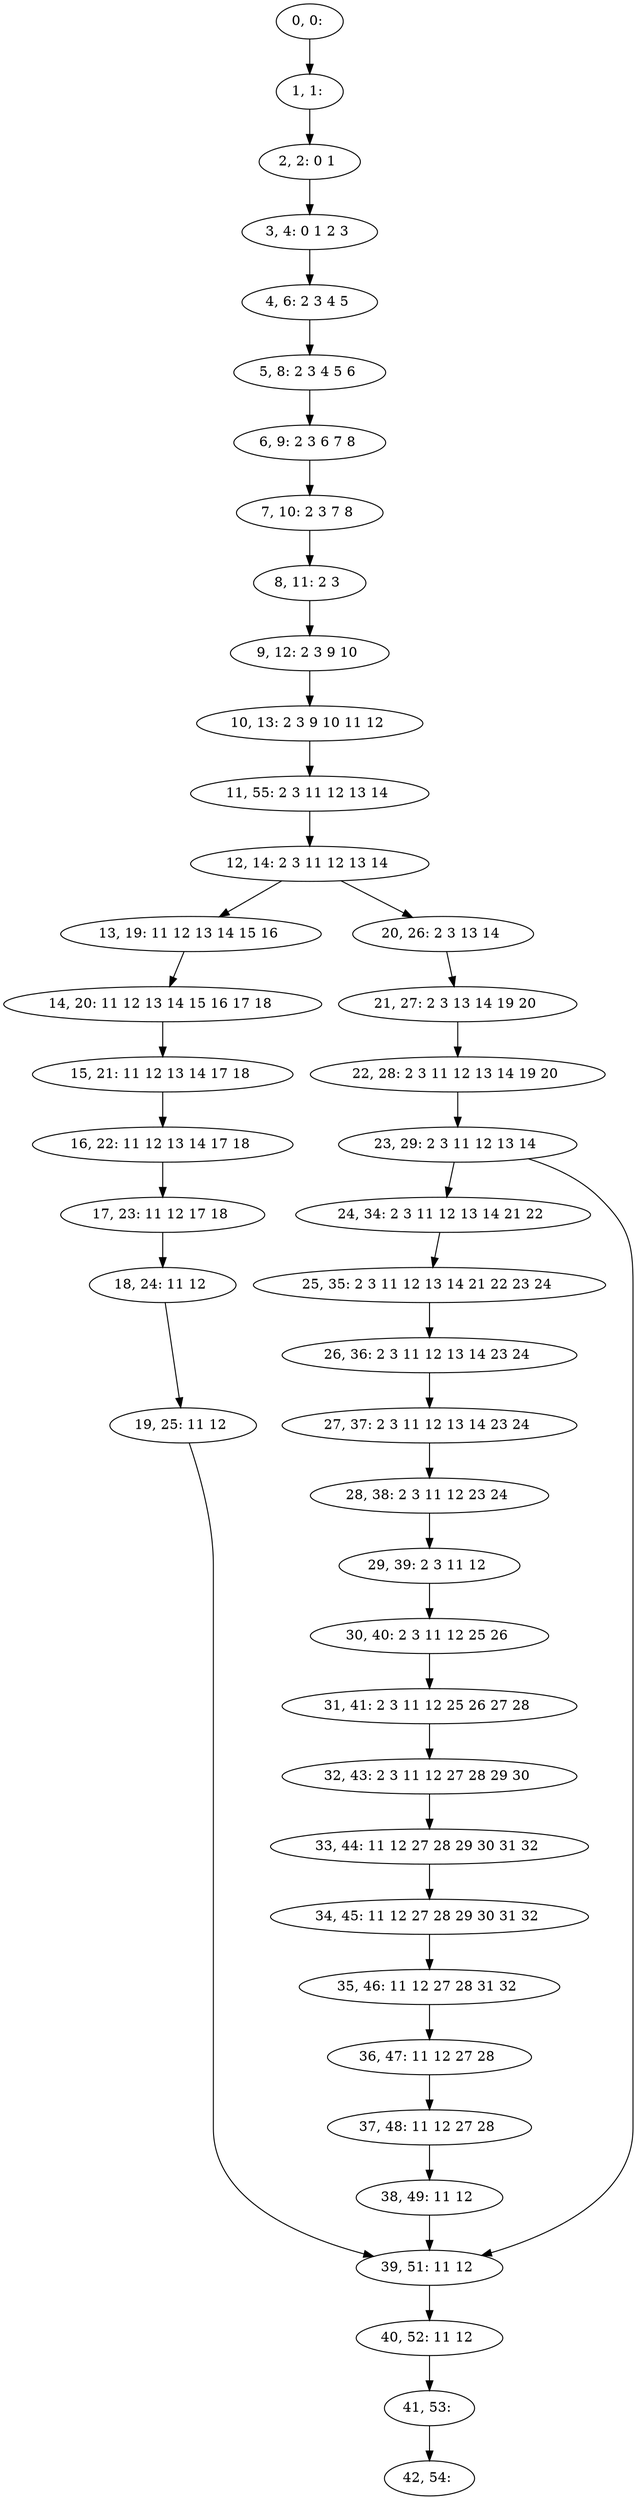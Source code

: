 digraph G {
0[label="0, 0: "];
1[label="1, 1: "];
2[label="2, 2: 0 1 "];
3[label="3, 4: 0 1 2 3 "];
4[label="4, 6: 2 3 4 5 "];
5[label="5, 8: 2 3 4 5 6 "];
6[label="6, 9: 2 3 6 7 8 "];
7[label="7, 10: 2 3 7 8 "];
8[label="8, 11: 2 3 "];
9[label="9, 12: 2 3 9 10 "];
10[label="10, 13: 2 3 9 10 11 12 "];
11[label="11, 55: 2 3 11 12 13 14 "];
12[label="12, 14: 2 3 11 12 13 14 "];
13[label="13, 19: 11 12 13 14 15 16 "];
14[label="14, 20: 11 12 13 14 15 16 17 18 "];
15[label="15, 21: 11 12 13 14 17 18 "];
16[label="16, 22: 11 12 13 14 17 18 "];
17[label="17, 23: 11 12 17 18 "];
18[label="18, 24: 11 12 "];
19[label="19, 25: 11 12 "];
20[label="20, 26: 2 3 13 14 "];
21[label="21, 27: 2 3 13 14 19 20 "];
22[label="22, 28: 2 3 11 12 13 14 19 20 "];
23[label="23, 29: 2 3 11 12 13 14 "];
24[label="24, 34: 2 3 11 12 13 14 21 22 "];
25[label="25, 35: 2 3 11 12 13 14 21 22 23 24 "];
26[label="26, 36: 2 3 11 12 13 14 23 24 "];
27[label="27, 37: 2 3 11 12 13 14 23 24 "];
28[label="28, 38: 2 3 11 12 23 24 "];
29[label="29, 39: 2 3 11 12 "];
30[label="30, 40: 2 3 11 12 25 26 "];
31[label="31, 41: 2 3 11 12 25 26 27 28 "];
32[label="32, 43: 2 3 11 12 27 28 29 30 "];
33[label="33, 44: 11 12 27 28 29 30 31 32 "];
34[label="34, 45: 11 12 27 28 29 30 31 32 "];
35[label="35, 46: 11 12 27 28 31 32 "];
36[label="36, 47: 11 12 27 28 "];
37[label="37, 48: 11 12 27 28 "];
38[label="38, 49: 11 12 "];
39[label="39, 51: 11 12 "];
40[label="40, 52: 11 12 "];
41[label="41, 53: "];
42[label="42, 54: "];
0->1 ;
1->2 ;
2->3 ;
3->4 ;
4->5 ;
5->6 ;
6->7 ;
7->8 ;
8->9 ;
9->10 ;
10->11 ;
11->12 ;
12->13 ;
12->20 ;
13->14 ;
14->15 ;
15->16 ;
16->17 ;
17->18 ;
18->19 ;
19->39 ;
20->21 ;
21->22 ;
22->23 ;
23->24 ;
23->39 ;
24->25 ;
25->26 ;
26->27 ;
27->28 ;
28->29 ;
29->30 ;
30->31 ;
31->32 ;
32->33 ;
33->34 ;
34->35 ;
35->36 ;
36->37 ;
37->38 ;
38->39 ;
39->40 ;
40->41 ;
41->42 ;
}

